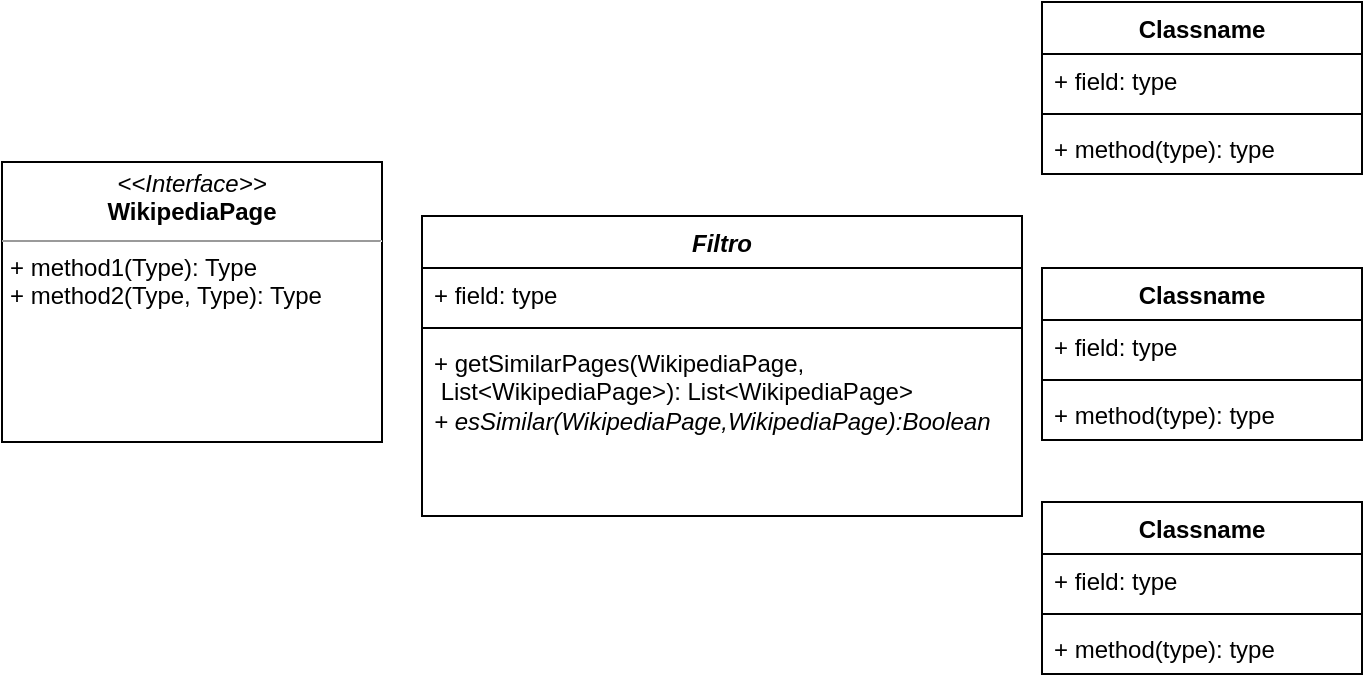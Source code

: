 <mxfile version="13.0.3" type="device"><diagram id="bpKpS__FDJ_TJLuXjJO9" name="Page-1"><mxGraphModel dx="1086" dy="806" grid="1" gridSize="10" guides="1" tooltips="1" connect="1" arrows="1" fold="1" page="1" pageScale="1" pageWidth="827" pageHeight="1169" math="0" shadow="0"><root><mxCell id="0"/><mxCell id="1" parent="0"/><mxCell id="olhttyceauaeXoyQiRrU-1" value="&lt;p style=&quot;margin: 0px ; margin-top: 4px ; text-align: center&quot;&gt;&lt;i&gt;&amp;lt;&amp;lt;Interface&amp;gt;&amp;gt;&lt;/i&gt;&lt;br&gt;&lt;b&gt;WikipediaPage&lt;/b&gt;&lt;/p&gt;&lt;hr size=&quot;1&quot;&gt;&lt;p style=&quot;margin: 0px ; margin-left: 4px&quot;&gt;+ method1(Type): Type&lt;br&gt;+ method2(Type, Type): Type&lt;/p&gt;" style="verticalAlign=top;align=left;overflow=fill;fontSize=12;fontFamily=Helvetica;html=1;" vertex="1" parent="1"><mxGeometry x="50" y="260" width="190" height="140" as="geometry"/></mxCell><mxCell id="olhttyceauaeXoyQiRrU-2" value="Filtro" style="swimlane;fontStyle=3;align=center;verticalAlign=top;childLayout=stackLayout;horizontal=1;startSize=26;horizontalStack=0;resizeParent=1;resizeParentMax=0;resizeLast=0;collapsible=1;marginBottom=0;" vertex="1" parent="1"><mxGeometry x="260" y="287" width="300" height="150" as="geometry"/></mxCell><mxCell id="olhttyceauaeXoyQiRrU-3" value="+ field: type" style="text;strokeColor=none;fillColor=none;align=left;verticalAlign=top;spacingLeft=4;spacingRight=4;overflow=hidden;rotatable=0;points=[[0,0.5],[1,0.5]];portConstraint=eastwest;" vertex="1" parent="olhttyceauaeXoyQiRrU-2"><mxGeometry y="26" width="300" height="26" as="geometry"/></mxCell><mxCell id="olhttyceauaeXoyQiRrU-4" value="" style="line;strokeWidth=1;fillColor=none;align=left;verticalAlign=middle;spacingTop=-1;spacingLeft=3;spacingRight=3;rotatable=0;labelPosition=right;points=[];portConstraint=eastwest;" vertex="1" parent="olhttyceauaeXoyQiRrU-2"><mxGeometry y="52" width="300" height="8" as="geometry"/></mxCell><mxCell id="olhttyceauaeXoyQiRrU-5" value="+ getSimilarPages(WikipediaPage,&lt;br&gt;&amp;nbsp;List&amp;lt;WikipediaPage&amp;gt;): List&amp;lt;WikipediaPage&amp;gt;&lt;br&gt;&lt;i&gt;+ esSimilar(WikipediaPage,WikipediaPage):Boolean&lt;/i&gt;" style="text;strokeColor=none;fillColor=none;align=left;verticalAlign=top;spacingLeft=4;spacingRight=4;overflow=hidden;rotatable=0;points=[[0,0.5],[1,0.5]];portConstraint=eastwest;html=1;" vertex="1" parent="olhttyceauaeXoyQiRrU-2"><mxGeometry y="60" width="300" height="90" as="geometry"/></mxCell><mxCell id="olhttyceauaeXoyQiRrU-6" value="Classname" style="swimlane;fontStyle=1;align=center;verticalAlign=top;childLayout=stackLayout;horizontal=1;startSize=26;horizontalStack=0;resizeParent=1;resizeParentMax=0;resizeLast=0;collapsible=1;marginBottom=0;" vertex="1" parent="1"><mxGeometry x="570" y="180" width="160" height="86" as="geometry"/></mxCell><mxCell id="olhttyceauaeXoyQiRrU-7" value="+ field: type" style="text;strokeColor=none;fillColor=none;align=left;verticalAlign=top;spacingLeft=4;spacingRight=4;overflow=hidden;rotatable=0;points=[[0,0.5],[1,0.5]];portConstraint=eastwest;" vertex="1" parent="olhttyceauaeXoyQiRrU-6"><mxGeometry y="26" width="160" height="26" as="geometry"/></mxCell><mxCell id="olhttyceauaeXoyQiRrU-8" value="" style="line;strokeWidth=1;fillColor=none;align=left;verticalAlign=middle;spacingTop=-1;spacingLeft=3;spacingRight=3;rotatable=0;labelPosition=right;points=[];portConstraint=eastwest;" vertex="1" parent="olhttyceauaeXoyQiRrU-6"><mxGeometry y="52" width="160" height="8" as="geometry"/></mxCell><mxCell id="olhttyceauaeXoyQiRrU-9" value="+ method(type): type" style="text;strokeColor=none;fillColor=none;align=left;verticalAlign=top;spacingLeft=4;spacingRight=4;overflow=hidden;rotatable=0;points=[[0,0.5],[1,0.5]];portConstraint=eastwest;" vertex="1" parent="olhttyceauaeXoyQiRrU-6"><mxGeometry y="60" width="160" height="26" as="geometry"/></mxCell><mxCell id="olhttyceauaeXoyQiRrU-10" value="Classname" style="swimlane;fontStyle=1;align=center;verticalAlign=top;childLayout=stackLayout;horizontal=1;startSize=26;horizontalStack=0;resizeParent=1;resizeParentMax=0;resizeLast=0;collapsible=1;marginBottom=0;" vertex="1" parent="1"><mxGeometry x="570" y="313" width="160" height="86" as="geometry"/></mxCell><mxCell id="olhttyceauaeXoyQiRrU-11" value="+ field: type" style="text;strokeColor=none;fillColor=none;align=left;verticalAlign=top;spacingLeft=4;spacingRight=4;overflow=hidden;rotatable=0;points=[[0,0.5],[1,0.5]];portConstraint=eastwest;" vertex="1" parent="olhttyceauaeXoyQiRrU-10"><mxGeometry y="26" width="160" height="26" as="geometry"/></mxCell><mxCell id="olhttyceauaeXoyQiRrU-12" value="" style="line;strokeWidth=1;fillColor=none;align=left;verticalAlign=middle;spacingTop=-1;spacingLeft=3;spacingRight=3;rotatable=0;labelPosition=right;points=[];portConstraint=eastwest;" vertex="1" parent="olhttyceauaeXoyQiRrU-10"><mxGeometry y="52" width="160" height="8" as="geometry"/></mxCell><mxCell id="olhttyceauaeXoyQiRrU-13" value="+ method(type): type" style="text;strokeColor=none;fillColor=none;align=left;verticalAlign=top;spacingLeft=4;spacingRight=4;overflow=hidden;rotatable=0;points=[[0,0.5],[1,0.5]];portConstraint=eastwest;" vertex="1" parent="olhttyceauaeXoyQiRrU-10"><mxGeometry y="60" width="160" height="26" as="geometry"/></mxCell><mxCell id="olhttyceauaeXoyQiRrU-14" value="Classname" style="swimlane;fontStyle=1;align=center;verticalAlign=top;childLayout=stackLayout;horizontal=1;startSize=26;horizontalStack=0;resizeParent=1;resizeParentMax=0;resizeLast=0;collapsible=1;marginBottom=0;" vertex="1" parent="1"><mxGeometry x="570" y="430" width="160" height="86" as="geometry"/></mxCell><mxCell id="olhttyceauaeXoyQiRrU-15" value="+ field: type" style="text;strokeColor=none;fillColor=none;align=left;verticalAlign=top;spacingLeft=4;spacingRight=4;overflow=hidden;rotatable=0;points=[[0,0.5],[1,0.5]];portConstraint=eastwest;" vertex="1" parent="olhttyceauaeXoyQiRrU-14"><mxGeometry y="26" width="160" height="26" as="geometry"/></mxCell><mxCell id="olhttyceauaeXoyQiRrU-16" value="" style="line;strokeWidth=1;fillColor=none;align=left;verticalAlign=middle;spacingTop=-1;spacingLeft=3;spacingRight=3;rotatable=0;labelPosition=right;points=[];portConstraint=eastwest;" vertex="1" parent="olhttyceauaeXoyQiRrU-14"><mxGeometry y="52" width="160" height="8" as="geometry"/></mxCell><mxCell id="olhttyceauaeXoyQiRrU-17" value="+ method(type): type" style="text;strokeColor=none;fillColor=none;align=left;verticalAlign=top;spacingLeft=4;spacingRight=4;overflow=hidden;rotatable=0;points=[[0,0.5],[1,0.5]];portConstraint=eastwest;" vertex="1" parent="olhttyceauaeXoyQiRrU-14"><mxGeometry y="60" width="160" height="26" as="geometry"/></mxCell></root></mxGraphModel></diagram></mxfile>